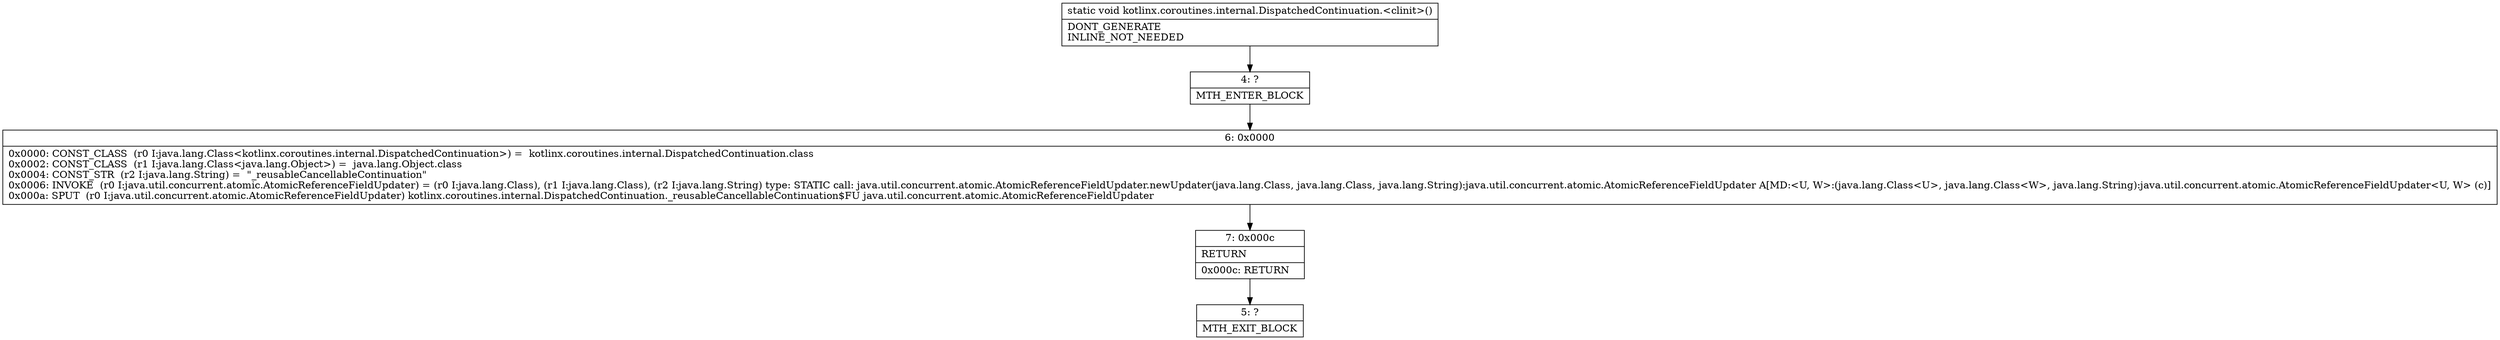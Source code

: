 digraph "CFG forkotlinx.coroutines.internal.DispatchedContinuation.\<clinit\>()V" {
Node_4 [shape=record,label="{4\:\ ?|MTH_ENTER_BLOCK\l}"];
Node_6 [shape=record,label="{6\:\ 0x0000|0x0000: CONST_CLASS  (r0 I:java.lang.Class\<kotlinx.coroutines.internal.DispatchedContinuation\>) =  kotlinx.coroutines.internal.DispatchedContinuation.class \l0x0002: CONST_CLASS  (r1 I:java.lang.Class\<java.lang.Object\>) =  java.lang.Object.class \l0x0004: CONST_STR  (r2 I:java.lang.String) =  \"_reusableCancellableContinuation\" \l0x0006: INVOKE  (r0 I:java.util.concurrent.atomic.AtomicReferenceFieldUpdater) = (r0 I:java.lang.Class), (r1 I:java.lang.Class), (r2 I:java.lang.String) type: STATIC call: java.util.concurrent.atomic.AtomicReferenceFieldUpdater.newUpdater(java.lang.Class, java.lang.Class, java.lang.String):java.util.concurrent.atomic.AtomicReferenceFieldUpdater A[MD:\<U, W\>:(java.lang.Class\<U\>, java.lang.Class\<W\>, java.lang.String):java.util.concurrent.atomic.AtomicReferenceFieldUpdater\<U, W\> (c)]\l0x000a: SPUT  (r0 I:java.util.concurrent.atomic.AtomicReferenceFieldUpdater) kotlinx.coroutines.internal.DispatchedContinuation._reusableCancellableContinuation$FU java.util.concurrent.atomic.AtomicReferenceFieldUpdater \l}"];
Node_7 [shape=record,label="{7\:\ 0x000c|RETURN\l|0x000c: RETURN   \l}"];
Node_5 [shape=record,label="{5\:\ ?|MTH_EXIT_BLOCK\l}"];
MethodNode[shape=record,label="{static void kotlinx.coroutines.internal.DispatchedContinuation.\<clinit\>()  | DONT_GENERATE\lINLINE_NOT_NEEDED\l}"];
MethodNode -> Node_4;Node_4 -> Node_6;
Node_6 -> Node_7;
Node_7 -> Node_5;
}

